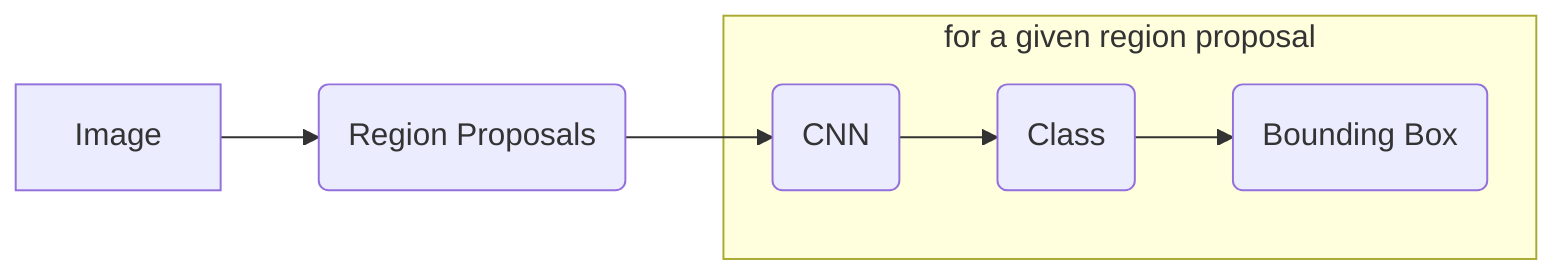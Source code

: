 graph LR

%% ...::: NODES :::...

input[Image]
region_proposals(Region Proposals)
cnn(CNN)
svm_classification(Class)
bounding_box_improvement(Bounding Box)

%% ...::: STYLING :::...

%% style input fill:#bddaff,stroke:#4294ff

%% ...::: FLOWS :::...

input-->region_proposals
region_proposals-->cnn
subgraph for a given region proposal
  cnn-->svm_classification
  svm_classification-->bounding_box_improvement
end